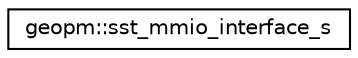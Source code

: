 digraph "Graphical Class Hierarchy"
{
 // LATEX_PDF_SIZE
  edge [fontname="Helvetica",fontsize="10",labelfontname="Helvetica",labelfontsize="10"];
  node [fontname="Helvetica",fontsize="10",shape=record];
  rankdir="LR";
  Node0 [label="geopm::sst_mmio_interface_s",height=0.2,width=0.4,color="black", fillcolor="white", style="filled",URL="$structgeopm_1_1sst__mmio__interface__s.html",tooltip="A single MMIO operation."];
}
